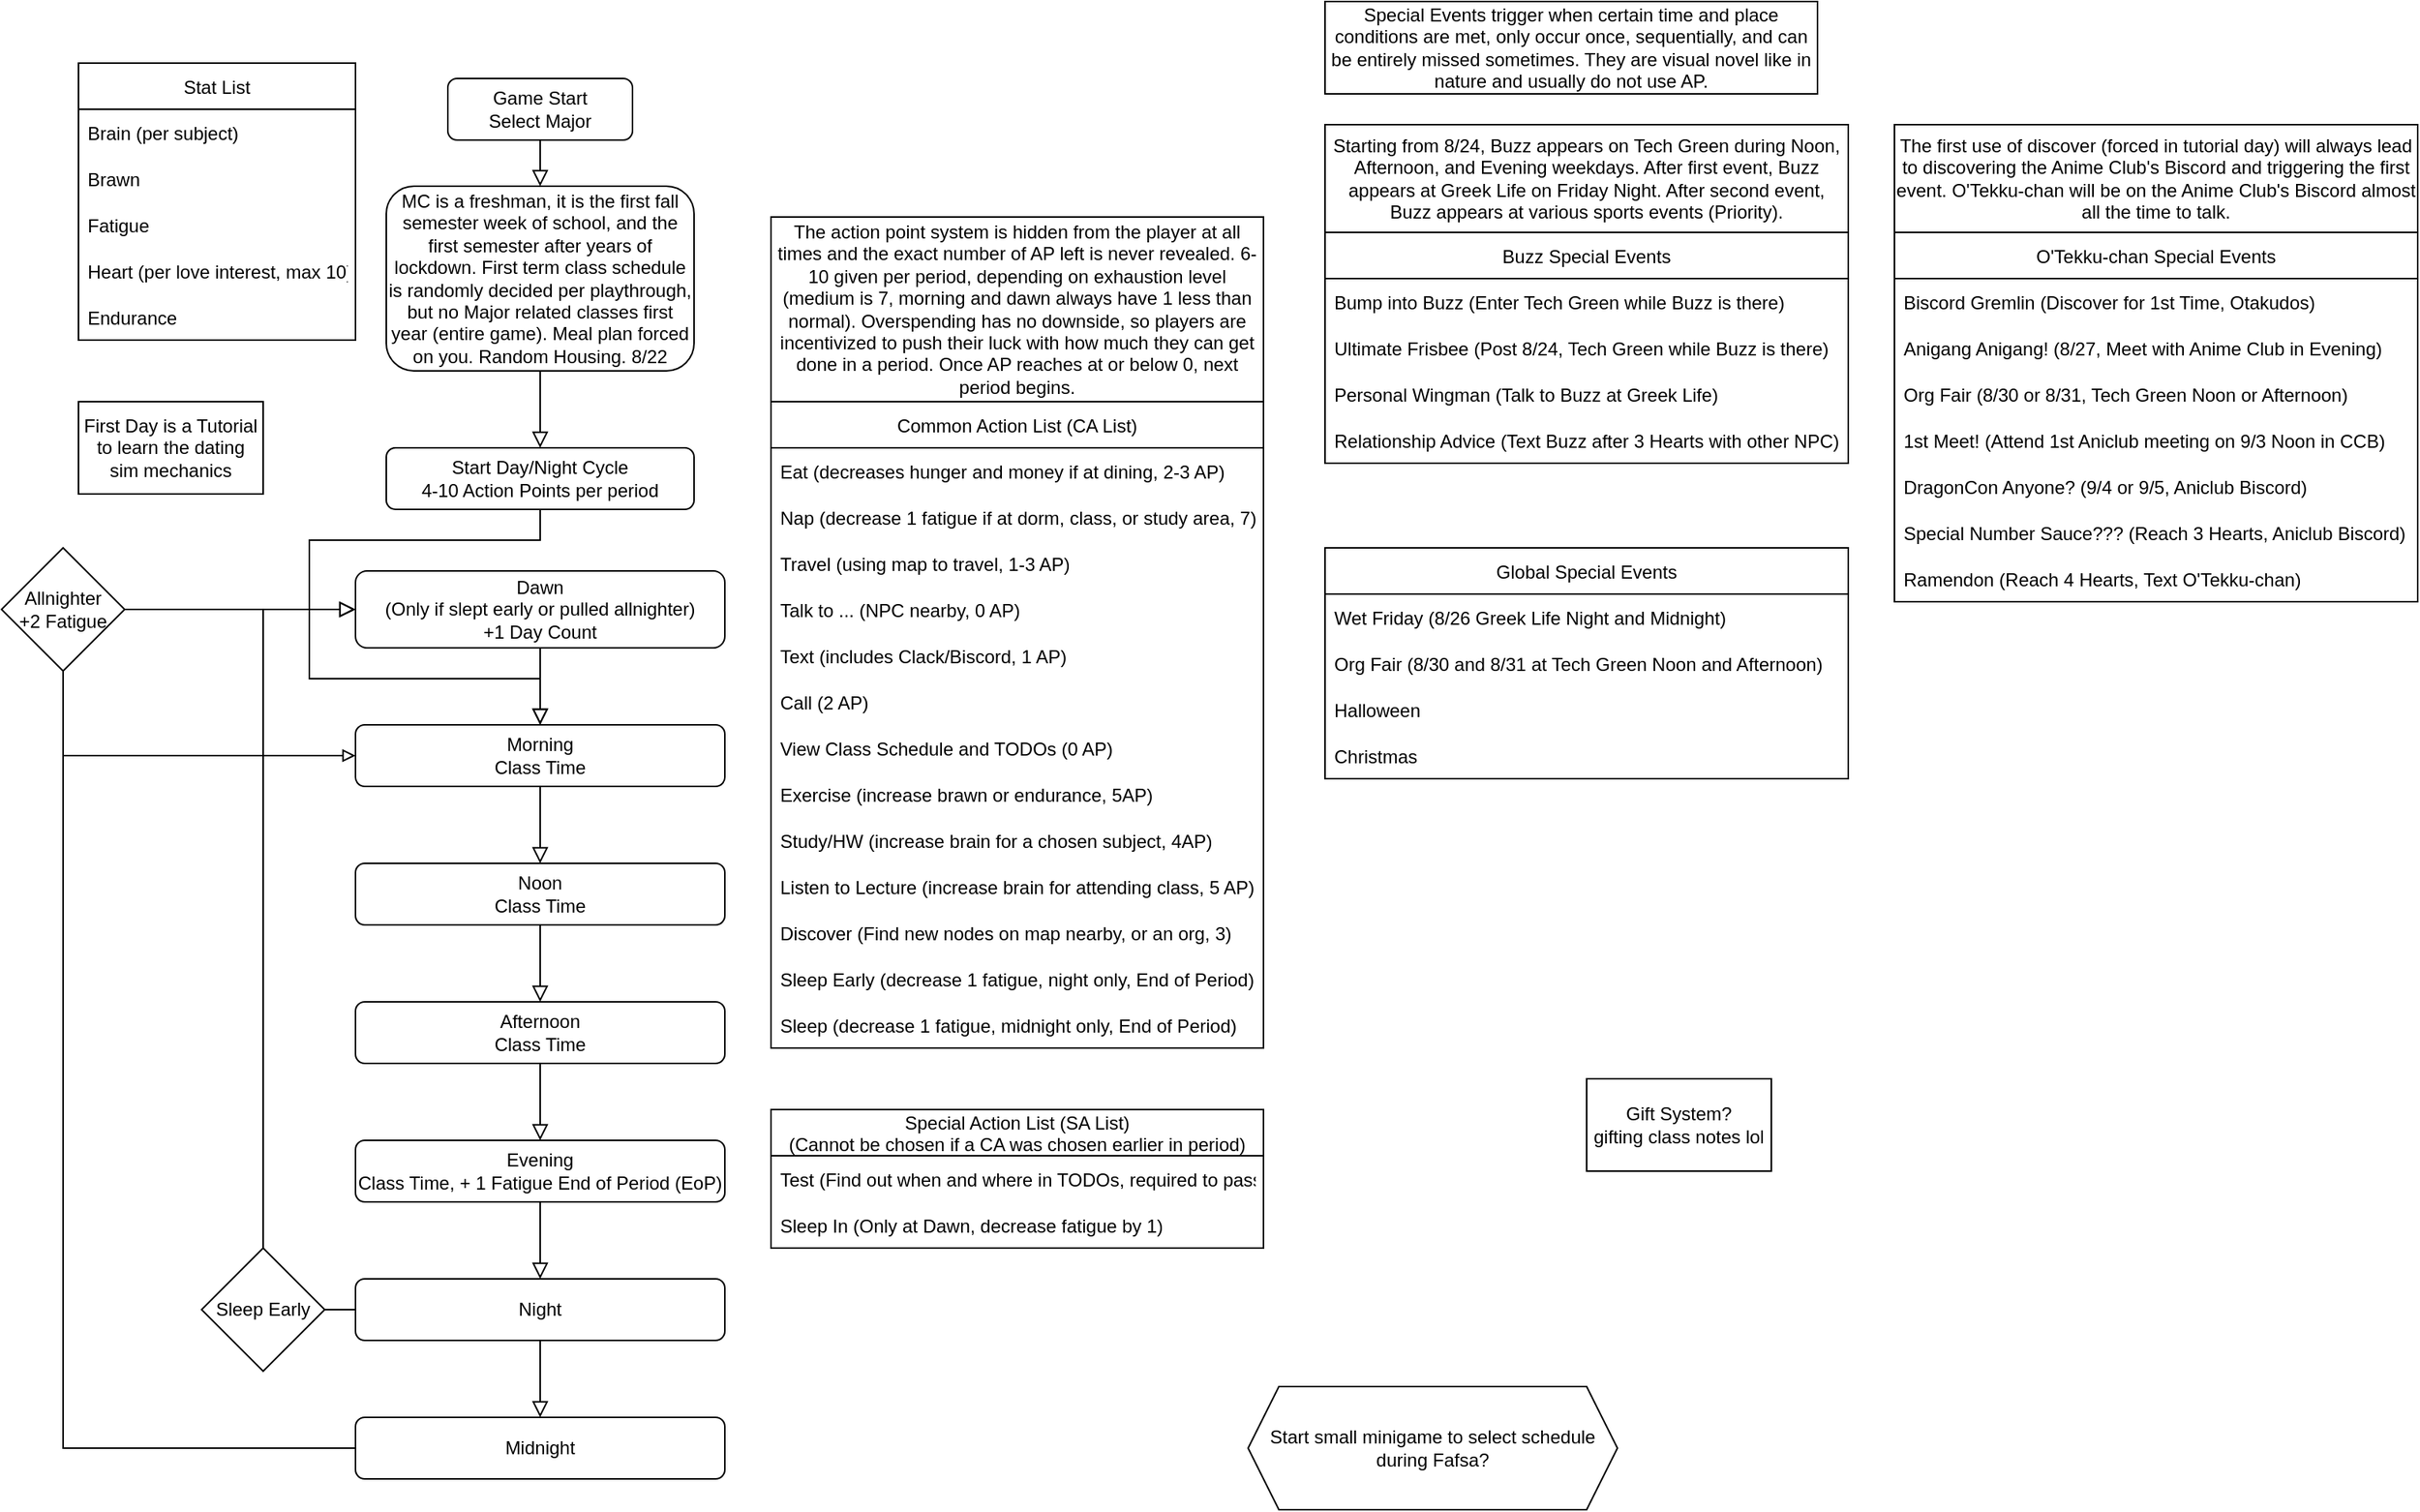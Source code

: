 <mxfile version="20.3.0" type="device" pages="2"><diagram id="C5RBs43oDa-KdzZeNtuy" name="script"><mxGraphModel dx="666" dy="419" grid="1" gridSize="10" guides="1" tooltips="1" connect="1" arrows="1" fold="1" page="1" pageScale="1" pageWidth="827" pageHeight="1169" math="0" shadow="0"><root><mxCell id="WIyWlLk6GJQsqaUBKTNV-0"/><mxCell id="WIyWlLk6GJQsqaUBKTNV-1" parent="WIyWlLk6GJQsqaUBKTNV-0"/><mxCell id="WIyWlLk6GJQsqaUBKTNV-3" value="Game Start&lt;br&gt;Select Major" style="rounded=1;whiteSpace=wrap;html=1;fontSize=12;glass=0;strokeWidth=1;shadow=0;" parent="WIyWlLk6GJQsqaUBKTNV-1" vertex="1"><mxGeometry x="290" y="110" width="120" height="40" as="geometry"/></mxCell><mxCell id="WIyWlLk6GJQsqaUBKTNV-7" value="MC is a freshman, it is the first fall semester week of school, and the first semester after years of lockdown. First term class schedule is randomly decided per playthrough, but no Major related classes first year (entire game). Meal plan forced on you. Random Housing. 8/22" style="rounded=1;whiteSpace=wrap;html=1;fontSize=12;glass=0;strokeWidth=1;shadow=0;" parent="WIyWlLk6GJQsqaUBKTNV-1" vertex="1"><mxGeometry x="250" y="180" width="200" height="120" as="geometry"/></mxCell><mxCell id="g1_C1V0Xu9_uHUz2aOTE-0" value="" style="rounded=0;html=1;jettySize=auto;orthogonalLoop=1;fontSize=11;endArrow=block;endFill=0;endSize=8;strokeWidth=1;shadow=0;labelBackgroundColor=none;edgeStyle=orthogonalEdgeStyle;entryX=0.5;entryY=0;entryDx=0;entryDy=0;exitX=0.5;exitY=1;exitDx=0;exitDy=0;" parent="WIyWlLk6GJQsqaUBKTNV-1" source="WIyWlLk6GJQsqaUBKTNV-7" target="g1_C1V0Xu9_uHUz2aOTE-1" edge="1"><mxGeometry relative="1" as="geometry"><mxPoint x="350" y="290" as="sourcePoint"/><mxPoint x="350" y="340" as="targetPoint"/></mxGeometry></mxCell><mxCell id="g1_C1V0Xu9_uHUz2aOTE-1" value="Start Day/Night Cycle&lt;br&gt;4-10 Action Points per period" style="rounded=1;whiteSpace=wrap;html=1;fontSize=12;glass=0;strokeWidth=1;shadow=0;" parent="WIyWlLk6GJQsqaUBKTNV-1" vertex="1"><mxGeometry x="250" y="350" width="200" height="40" as="geometry"/></mxCell><mxCell id="g1_C1V0Xu9_uHUz2aOTE-4" style="edgeStyle=orthogonalEdgeStyle;rounded=0;orthogonalLoop=1;jettySize=auto;html=1;exitX=0.5;exitY=1;exitDx=0;exitDy=0;entryX=0.5;entryY=0;entryDx=0;entryDy=0;endArrow=block;endFill=0;endSize=8;" parent="WIyWlLk6GJQsqaUBKTNV-1" source="WIyWlLk6GJQsqaUBKTNV-3" target="WIyWlLk6GJQsqaUBKTNV-7" edge="1"><mxGeometry relative="1" as="geometry"><mxPoint x="350" y="160" as="sourcePoint"/></mxGeometry></mxCell><mxCell id="g1_C1V0Xu9_uHUz2aOTE-7" value="Start small minigame to select schedule during Fafsa?" style="shape=hexagon;perimeter=hexagonPerimeter2;whiteSpace=wrap;html=1;fixedSize=1;" parent="WIyWlLk6GJQsqaUBKTNV-1" vertex="1"><mxGeometry x="810" y="960" width="240" height="80" as="geometry"/></mxCell><mxCell id="g1_C1V0Xu9_uHUz2aOTE-8" value="" style="rounded=0;html=1;jettySize=auto;orthogonalLoop=1;fontSize=11;endArrow=block;endFill=0;endSize=8;strokeWidth=1;shadow=0;labelBackgroundColor=none;edgeStyle=orthogonalEdgeStyle;entryX=0.5;entryY=0;entryDx=0;entryDy=0;exitX=0.5;exitY=1;exitDx=0;exitDy=0;" parent="WIyWlLk6GJQsqaUBKTNV-1" source="g1_C1V0Xu9_uHUz2aOTE-1" target="g1_C1V0Xu9_uHUz2aOTE-11" edge="1"><mxGeometry relative="1" as="geometry"><mxPoint x="480" y="400" as="sourcePoint"/><mxPoint x="350" y="430" as="targetPoint"/><Array as="points"><mxPoint x="350" y="410"/><mxPoint x="200" y="410"/><mxPoint x="200" y="500"/><mxPoint x="350" y="500"/></Array></mxGeometry></mxCell><mxCell id="g1_C1V0Xu9_uHUz2aOTE-9" value="Dawn&lt;br&gt;(Only if slept early or pulled allnighter)&lt;br&gt;+1 Day Count" style="rounded=1;whiteSpace=wrap;html=1;fontSize=12;glass=0;strokeWidth=1;shadow=0;" parent="WIyWlLk6GJQsqaUBKTNV-1" vertex="1"><mxGeometry x="230" y="430" width="240" height="50" as="geometry"/></mxCell><mxCell id="g1_C1V0Xu9_uHUz2aOTE-10" value="" style="rounded=0;html=1;jettySize=auto;orthogonalLoop=1;fontSize=11;endArrow=block;endFill=0;endSize=8;strokeWidth=1;shadow=0;labelBackgroundColor=none;edgeStyle=orthogonalEdgeStyle;entryX=0.5;entryY=0;entryDx=0;entryDy=0;exitX=0.5;exitY=1;exitDx=0;exitDy=0;" parent="WIyWlLk6GJQsqaUBKTNV-1" source="g1_C1V0Xu9_uHUz2aOTE-9" target="g1_C1V0Xu9_uHUz2aOTE-11" edge="1"><mxGeometry relative="1" as="geometry"><mxPoint x="450" y="500" as="sourcePoint"/><mxPoint x="350" y="520" as="targetPoint"/></mxGeometry></mxCell><mxCell id="g1_C1V0Xu9_uHUz2aOTE-32" style="edgeStyle=orthogonalEdgeStyle;rounded=0;orthogonalLoop=1;jettySize=auto;html=1;endArrow=none;endFill=0;endSize=8;startArrow=block;startFill=0;" parent="WIyWlLk6GJQsqaUBKTNV-1" source="g1_C1V0Xu9_uHUz2aOTE-11" edge="1"><mxGeometry relative="1" as="geometry"><mxPoint x="40" y="550" as="targetPoint"/></mxGeometry></mxCell><mxCell id="g1_C1V0Xu9_uHUz2aOTE-11" value="Morning&lt;br&gt;Class Time" style="rounded=1;whiteSpace=wrap;html=1;fontSize=12;glass=0;strokeWidth=1;shadow=0;" parent="WIyWlLk6GJQsqaUBKTNV-1" vertex="1"><mxGeometry x="230" y="530" width="240" height="40" as="geometry"/></mxCell><mxCell id="g1_C1V0Xu9_uHUz2aOTE-13" value="" style="rounded=0;html=1;jettySize=auto;orthogonalLoop=1;fontSize=11;endArrow=block;endFill=0;endSize=8;strokeWidth=1;shadow=0;labelBackgroundColor=none;edgeStyle=orthogonalEdgeStyle;entryX=0.5;entryY=0;entryDx=0;entryDy=0;exitX=0.5;exitY=1;exitDx=0;exitDy=0;" parent="WIyWlLk6GJQsqaUBKTNV-1" source="g1_C1V0Xu9_uHUz2aOTE-11" target="g1_C1V0Xu9_uHUz2aOTE-14" edge="1"><mxGeometry relative="1" as="geometry"><mxPoint x="390" y="590" as="sourcePoint"/><mxPoint x="350" y="610" as="targetPoint"/></mxGeometry></mxCell><mxCell id="g1_C1V0Xu9_uHUz2aOTE-14" value="Noon&lt;br&gt;Class Time" style="rounded=1;whiteSpace=wrap;html=1;fontSize=12;glass=0;strokeWidth=1;shadow=0;" parent="WIyWlLk6GJQsqaUBKTNV-1" vertex="1"><mxGeometry x="230" y="620" width="240" height="40" as="geometry"/></mxCell><mxCell id="g1_C1V0Xu9_uHUz2aOTE-15" value="" style="rounded=0;html=1;jettySize=auto;orthogonalLoop=1;fontSize=11;endArrow=block;endFill=0;endSize=8;strokeWidth=1;shadow=0;labelBackgroundColor=none;edgeStyle=orthogonalEdgeStyle;entryX=0.5;entryY=0;entryDx=0;entryDy=0;exitX=0.5;exitY=1;exitDx=0;exitDy=0;" parent="WIyWlLk6GJQsqaUBKTNV-1" source="g1_C1V0Xu9_uHUz2aOTE-14" target="g1_C1V0Xu9_uHUz2aOTE-16" edge="1"><mxGeometry relative="1" as="geometry"><mxPoint x="380" y="670" as="sourcePoint"/><mxPoint x="350" y="700" as="targetPoint"/></mxGeometry></mxCell><mxCell id="g1_C1V0Xu9_uHUz2aOTE-16" value="Afternoon&lt;br&gt;Class Time" style="rounded=1;whiteSpace=wrap;html=1;fontSize=12;glass=0;strokeWidth=1;shadow=0;" parent="WIyWlLk6GJQsqaUBKTNV-1" vertex="1"><mxGeometry x="230" y="710" width="240" height="40" as="geometry"/></mxCell><mxCell id="g1_C1V0Xu9_uHUz2aOTE-18" value="" style="rounded=0;html=1;jettySize=auto;orthogonalLoop=1;fontSize=11;endArrow=block;endFill=0;endSize=8;strokeWidth=1;shadow=0;labelBackgroundColor=none;edgeStyle=orthogonalEdgeStyle;entryX=0.5;entryY=0;entryDx=0;entryDy=0;exitX=0.5;exitY=1;exitDx=0;exitDy=0;" parent="WIyWlLk6GJQsqaUBKTNV-1" source="g1_C1V0Xu9_uHUz2aOTE-16" target="g1_C1V0Xu9_uHUz2aOTE-19" edge="1"><mxGeometry relative="1" as="geometry"><mxPoint x="400" y="760" as="sourcePoint"/><mxPoint x="350" y="790" as="targetPoint"/></mxGeometry></mxCell><mxCell id="g1_C1V0Xu9_uHUz2aOTE-19" value="Evening&lt;br&gt;Class Time, + 1 Fatigue End of Period (EoP)" style="rounded=1;whiteSpace=wrap;html=1;fontSize=12;glass=0;strokeWidth=1;shadow=0;" parent="WIyWlLk6GJQsqaUBKTNV-1" vertex="1"><mxGeometry x="230" y="800" width="240" height="40" as="geometry"/></mxCell><mxCell id="g1_C1V0Xu9_uHUz2aOTE-20" value="" style="rounded=0;html=1;jettySize=auto;orthogonalLoop=1;fontSize=11;endArrow=block;endFill=0;endSize=8;strokeWidth=1;shadow=0;labelBackgroundColor=none;edgeStyle=orthogonalEdgeStyle;entryX=0.5;entryY=0;entryDx=0;entryDy=0;exitX=0.5;exitY=1;exitDx=0;exitDy=0;" parent="WIyWlLk6GJQsqaUBKTNV-1" source="g1_C1V0Xu9_uHUz2aOTE-19" target="g1_C1V0Xu9_uHUz2aOTE-21" edge="1"><mxGeometry relative="1" as="geometry"><mxPoint x="420" y="860" as="sourcePoint"/><mxPoint x="350" y="880" as="targetPoint"/></mxGeometry></mxCell><mxCell id="g1_C1V0Xu9_uHUz2aOTE-25" style="edgeStyle=orthogonalEdgeStyle;rounded=0;orthogonalLoop=1;jettySize=auto;html=1;endArrow=block;endFill=0;endSize=8;startArrow=none;exitX=0.5;exitY=0;exitDx=0;exitDy=0;entryX=0;entryY=0.5;entryDx=0;entryDy=0;" parent="WIyWlLk6GJQsqaUBKTNV-1" source="g1_C1V0Xu9_uHUz2aOTE-27" target="g1_C1V0Xu9_uHUz2aOTE-9" edge="1"><mxGeometry relative="1" as="geometry"><mxPoint x="190" y="470" as="targetPoint"/><Array as="points"><mxPoint x="170" y="455"/></Array></mxGeometry></mxCell><mxCell id="g1_C1V0Xu9_uHUz2aOTE-21" value="Night" style="rounded=1;whiteSpace=wrap;html=1;fontSize=12;glass=0;strokeWidth=1;shadow=0;" parent="WIyWlLk6GJQsqaUBKTNV-1" vertex="1"><mxGeometry x="230" y="890" width="240" height="40" as="geometry"/></mxCell><mxCell id="g1_C1V0Xu9_uHUz2aOTE-22" value="" style="rounded=0;html=1;jettySize=auto;orthogonalLoop=1;fontSize=11;endArrow=block;endFill=0;endSize=8;strokeWidth=1;shadow=0;labelBackgroundColor=none;edgeStyle=orthogonalEdgeStyle;entryX=0.5;entryY=0;entryDx=0;entryDy=0;exitX=0.5;exitY=1;exitDx=0;exitDy=0;" parent="WIyWlLk6GJQsqaUBKTNV-1" source="g1_C1V0Xu9_uHUz2aOTE-21" target="g1_C1V0Xu9_uHUz2aOTE-23" edge="1"><mxGeometry relative="1" as="geometry"><mxPoint x="350" y="940" as="sourcePoint"/><mxPoint x="350" y="980" as="targetPoint"/></mxGeometry></mxCell><mxCell id="g1_C1V0Xu9_uHUz2aOTE-24" style="edgeStyle=orthogonalEdgeStyle;rounded=0;orthogonalLoop=1;jettySize=auto;html=1;endArrow=block;endFill=0;endSize=8;startArrow=none;exitX=1;exitY=0.5;exitDx=0;exitDy=0;" parent="WIyWlLk6GJQsqaUBKTNV-1" source="g1_C1V0Xu9_uHUz2aOTE-26" target="g1_C1V0Xu9_uHUz2aOTE-9" edge="1"><mxGeometry relative="1" as="geometry"><mxPoint x="160" y="455" as="targetPoint"/><Array as="points"><mxPoint x="110" y="455"/><mxPoint x="110" y="455"/></Array></mxGeometry></mxCell><mxCell id="g1_C1V0Xu9_uHUz2aOTE-23" value="Midnight" style="rounded=1;whiteSpace=wrap;html=1;fontSize=12;glass=0;strokeWidth=1;shadow=0;" parent="WIyWlLk6GJQsqaUBKTNV-1" vertex="1"><mxGeometry x="230" y="980" width="240" height="40" as="geometry"/></mxCell><mxCell id="g1_C1V0Xu9_uHUz2aOTE-26" value="Allnighter&lt;br&gt;+2 Fatigue" style="rhombus;whiteSpace=wrap;html=1;" parent="WIyWlLk6GJQsqaUBKTNV-1" vertex="1"><mxGeometry y="415" width="80" height="80" as="geometry"/></mxCell><mxCell id="g1_C1V0Xu9_uHUz2aOTE-29" value="" style="edgeStyle=orthogonalEdgeStyle;rounded=0;orthogonalLoop=1;jettySize=auto;html=1;endArrow=none;endFill=0;endSize=8;entryX=0.5;entryY=1;entryDx=0;entryDy=0;" parent="WIyWlLk6GJQsqaUBKTNV-1" source="g1_C1V0Xu9_uHUz2aOTE-23" target="g1_C1V0Xu9_uHUz2aOTE-26" edge="1"><mxGeometry relative="1" as="geometry"><mxPoint x="10" y="650" as="targetPoint"/><mxPoint x="230" y="1000" as="sourcePoint"/><Array as="points"><mxPoint x="40" y="1000"/></Array></mxGeometry></mxCell><mxCell id="g1_C1V0Xu9_uHUz2aOTE-31" style="edgeStyle=orthogonalEdgeStyle;rounded=0;orthogonalLoop=1;jettySize=auto;html=1;exitX=1;exitY=0.5;exitDx=0;exitDy=0;entryX=0;entryY=0.5;entryDx=0;entryDy=0;endArrow=none;endFill=0;endSize=8;" parent="WIyWlLk6GJQsqaUBKTNV-1" source="g1_C1V0Xu9_uHUz2aOTE-27" target="g1_C1V0Xu9_uHUz2aOTE-21" edge="1"><mxGeometry relative="1" as="geometry"/></mxCell><mxCell id="g1_C1V0Xu9_uHUz2aOTE-27" value="Sleep Early" style="rhombus;whiteSpace=wrap;html=1;" parent="WIyWlLk6GJQsqaUBKTNV-1" vertex="1"><mxGeometry x="130" y="870" width="80" height="80" as="geometry"/></mxCell><mxCell id="8LrqIpoKxctrqNu8dcEE-2" value="Common Action List (CA List)" style="swimlane;fontStyle=0;childLayout=stackLayout;horizontal=1;startSize=30;horizontalStack=0;resizeParent=1;resizeParentMax=0;resizeLast=0;collapsible=1;marginBottom=0;" parent="WIyWlLk6GJQsqaUBKTNV-1" vertex="1"><mxGeometry x="500" y="320" width="320" height="420" as="geometry"/></mxCell><mxCell id="8LrqIpoKxctrqNu8dcEE-3" value="Eat (decreases hunger and money if at dining, 2-3 AP)" style="text;strokeColor=none;fillColor=none;align=left;verticalAlign=middle;spacingLeft=4;spacingRight=4;overflow=hidden;points=[[0,0.5],[1,0.5]];portConstraint=eastwest;rotatable=0;" parent="8LrqIpoKxctrqNu8dcEE-2" vertex="1"><mxGeometry y="30" width="320" height="30" as="geometry"/></mxCell><mxCell id="8LrqIpoKxctrqNu8dcEE-4" value="Nap (decrease 1 fatigue if at dorm, class, or study area, 7)" style="text;strokeColor=none;fillColor=none;align=left;verticalAlign=middle;spacingLeft=4;spacingRight=4;overflow=hidden;points=[[0,0.5],[1,0.5]];portConstraint=eastwest;rotatable=0;" parent="8LrqIpoKxctrqNu8dcEE-2" vertex="1"><mxGeometry y="60" width="320" height="30" as="geometry"/></mxCell><mxCell id="8LrqIpoKxctrqNu8dcEE-5" value="Travel (using map to travel, 1-3 AP)" style="text;strokeColor=none;fillColor=none;align=left;verticalAlign=middle;spacingLeft=4;spacingRight=4;overflow=hidden;points=[[0,0.5],[1,0.5]];portConstraint=eastwest;rotatable=0;" parent="8LrqIpoKxctrqNu8dcEE-2" vertex="1"><mxGeometry y="90" width="320" height="30" as="geometry"/></mxCell><mxCell id="8LrqIpoKxctrqNu8dcEE-104" value="Talk to ... (NPC nearby, 0 AP)" style="text;strokeColor=none;fillColor=none;align=left;verticalAlign=middle;spacingLeft=4;spacingRight=4;overflow=hidden;points=[[0,0.5],[1,0.5]];portConstraint=eastwest;rotatable=0;" parent="8LrqIpoKxctrqNu8dcEE-2" vertex="1"><mxGeometry y="120" width="320" height="30" as="geometry"/></mxCell><mxCell id="8LrqIpoKxctrqNu8dcEE-7" value="Text (includes Clack/Biscord, 1 AP)" style="text;strokeColor=none;fillColor=none;align=left;verticalAlign=middle;spacingLeft=4;spacingRight=4;overflow=hidden;points=[[0,0.5],[1,0.5]];portConstraint=eastwest;rotatable=0;" parent="8LrqIpoKxctrqNu8dcEE-2" vertex="1"><mxGeometry y="150" width="320" height="30" as="geometry"/></mxCell><mxCell id="8LrqIpoKxctrqNu8dcEE-8" value="Call (2 AP)" style="text;strokeColor=none;fillColor=none;align=left;verticalAlign=middle;spacingLeft=4;spacingRight=4;overflow=hidden;points=[[0,0.5],[1,0.5]];portConstraint=eastwest;rotatable=0;" parent="8LrqIpoKxctrqNu8dcEE-2" vertex="1"><mxGeometry y="180" width="320" height="30" as="geometry"/></mxCell><mxCell id="8LrqIpoKxctrqNu8dcEE-11" value="View Class Schedule and TODOs (0 AP)" style="text;strokeColor=none;fillColor=none;align=left;verticalAlign=middle;spacingLeft=4;spacingRight=4;overflow=hidden;points=[[0,0.5],[1,0.5]];portConstraint=eastwest;rotatable=0;" parent="8LrqIpoKxctrqNu8dcEE-2" vertex="1"><mxGeometry y="210" width="320" height="30" as="geometry"/></mxCell><mxCell id="8LrqIpoKxctrqNu8dcEE-6" value="Exercise (increase brawn or endurance, 5AP)" style="text;strokeColor=none;fillColor=none;align=left;verticalAlign=middle;spacingLeft=4;spacingRight=4;overflow=hidden;points=[[0,0.5],[1,0.5]];portConstraint=eastwest;rotatable=0;" parent="8LrqIpoKxctrqNu8dcEE-2" vertex="1"><mxGeometry y="240" width="320" height="30" as="geometry"/></mxCell><mxCell id="8LrqIpoKxctrqNu8dcEE-10" value="Study/HW (increase brain for a chosen subject, 4AP)" style="text;strokeColor=none;fillColor=none;align=left;verticalAlign=middle;spacingLeft=4;spacingRight=4;overflow=hidden;points=[[0,0.5],[1,0.5]];portConstraint=eastwest;rotatable=0;" parent="8LrqIpoKxctrqNu8dcEE-2" vertex="1"><mxGeometry y="270" width="320" height="30" as="geometry"/></mxCell><mxCell id="8LrqIpoKxctrqNu8dcEE-12" value="Listen to Lecture (increase brain for attending class, 5 AP)" style="text;strokeColor=none;fillColor=none;align=left;verticalAlign=middle;spacingLeft=4;spacingRight=4;overflow=hidden;points=[[0,0.5],[1,0.5]];portConstraint=eastwest;rotatable=0;" parent="8LrqIpoKxctrqNu8dcEE-2" vertex="1"><mxGeometry y="300" width="320" height="30" as="geometry"/></mxCell><mxCell id="8LrqIpoKxctrqNu8dcEE-102" value="Discover (Find new nodes on map nearby, or an org, 3)" style="text;strokeColor=none;fillColor=none;align=left;verticalAlign=middle;spacingLeft=4;spacingRight=4;overflow=hidden;points=[[0,0.5],[1,0.5]];portConstraint=eastwest;rotatable=0;" parent="8LrqIpoKxctrqNu8dcEE-2" vertex="1"><mxGeometry y="330" width="320" height="30" as="geometry"/></mxCell><mxCell id="8LrqIpoKxctrqNu8dcEE-14" value="Sleep Early (decrease 1 fatigue, night only, End of Period)" style="text;strokeColor=none;fillColor=none;align=left;verticalAlign=middle;spacingLeft=4;spacingRight=4;overflow=hidden;points=[[0,0.5],[1,0.5]];portConstraint=eastwest;rotatable=0;" parent="8LrqIpoKxctrqNu8dcEE-2" vertex="1"><mxGeometry y="360" width="320" height="30" as="geometry"/></mxCell><mxCell id="8LrqIpoKxctrqNu8dcEE-13" value="Sleep (decrease 1 fatigue, midnight only, End of Period)" style="text;strokeColor=none;fillColor=none;align=left;verticalAlign=middle;spacingLeft=4;spacingRight=4;overflow=hidden;points=[[0,0.5],[1,0.5]];portConstraint=eastwest;rotatable=0;" parent="8LrqIpoKxctrqNu8dcEE-2" vertex="1"><mxGeometry y="390" width="320" height="30" as="geometry"/></mxCell><mxCell id="8LrqIpoKxctrqNu8dcEE-9" value="The action point system is hidden from the player at all times and the exact number of AP left is never revealed. 6-10 given per period, depending on exhaustion level (medium is 7, morning and dawn always have 1 less than normal). Overspending has no downside, so players are incentivized to push their luck with how much they can get done in a period. Once AP reaches at or below 0, next period begins." style="rounded=0;whiteSpace=wrap;html=1;align=center;" parent="WIyWlLk6GJQsqaUBKTNV-1" vertex="1"><mxGeometry x="500" y="200" width="320" height="120" as="geometry"/></mxCell><mxCell id="8LrqIpoKxctrqNu8dcEE-15" value="Special Action List (SA List)&#10;(Cannot be chosen if a CA was chosen earlier in period)" style="swimlane;fontStyle=0;childLayout=stackLayout;horizontal=1;startSize=30;horizontalStack=0;resizeParent=1;resizeParentMax=0;resizeLast=0;collapsible=1;marginBottom=0;" parent="WIyWlLk6GJQsqaUBKTNV-1" vertex="1"><mxGeometry x="500" y="780" width="320" height="90" as="geometry"/></mxCell><mxCell id="8LrqIpoKxctrqNu8dcEE-16" value="Test (Find out when and where in TODOs, required to pass)" style="text;strokeColor=none;fillColor=none;align=left;verticalAlign=middle;spacingLeft=4;spacingRight=4;overflow=hidden;points=[[0,0.5],[1,0.5]];portConstraint=eastwest;rotatable=0;" parent="8LrqIpoKxctrqNu8dcEE-15" vertex="1"><mxGeometry y="30" width="320" height="30" as="geometry"/></mxCell><mxCell id="8LrqIpoKxctrqNu8dcEE-17" value="Sleep In (Only at Dawn, decrease fatigue by 1)" style="text;strokeColor=none;fillColor=none;align=left;verticalAlign=middle;spacingLeft=4;spacingRight=4;overflow=hidden;points=[[0,0.5],[1,0.5]];portConstraint=eastwest;rotatable=0;" parent="8LrqIpoKxctrqNu8dcEE-15" vertex="1"><mxGeometry y="60" width="320" height="30" as="geometry"/></mxCell><mxCell id="8LrqIpoKxctrqNu8dcEE-28" value="Stat List" style="swimlane;fontStyle=0;childLayout=stackLayout;horizontal=1;startSize=30;horizontalStack=0;resizeParent=1;resizeParentMax=0;resizeLast=0;collapsible=1;marginBottom=0;" parent="WIyWlLk6GJQsqaUBKTNV-1" vertex="1"><mxGeometry x="50" y="100" width="180" height="180" as="geometry"/></mxCell><mxCell id="8LrqIpoKxctrqNu8dcEE-29" value="Brain (per subject)" style="text;strokeColor=none;fillColor=none;align=left;verticalAlign=middle;spacingLeft=4;spacingRight=4;overflow=hidden;points=[[0,0.5],[1,0.5]];portConstraint=eastwest;rotatable=0;" parent="8LrqIpoKxctrqNu8dcEE-28" vertex="1"><mxGeometry y="30" width="180" height="30" as="geometry"/></mxCell><mxCell id="8LrqIpoKxctrqNu8dcEE-30" value="Brawn" style="text;strokeColor=none;fillColor=none;align=left;verticalAlign=middle;spacingLeft=4;spacingRight=4;overflow=hidden;points=[[0,0.5],[1,0.5]];portConstraint=eastwest;rotatable=0;" parent="8LrqIpoKxctrqNu8dcEE-28" vertex="1"><mxGeometry y="60" width="180" height="30" as="geometry"/></mxCell><mxCell id="8LrqIpoKxctrqNu8dcEE-31" value="Fatigue" style="text;strokeColor=none;fillColor=none;align=left;verticalAlign=middle;spacingLeft=4;spacingRight=4;overflow=hidden;points=[[0,0.5],[1,0.5]];portConstraint=eastwest;rotatable=0;" parent="8LrqIpoKxctrqNu8dcEE-28" vertex="1"><mxGeometry y="90" width="180" height="30" as="geometry"/></mxCell><mxCell id="8LrqIpoKxctrqNu8dcEE-32" value="Heart (per love interest, max 10)" style="text;strokeColor=none;fillColor=none;align=left;verticalAlign=middle;spacingLeft=4;spacingRight=4;overflow=hidden;points=[[0,0.5],[1,0.5]];portConstraint=eastwest;rotatable=0;" parent="8LrqIpoKxctrqNu8dcEE-28" vertex="1"><mxGeometry y="120" width="180" height="30" as="geometry"/></mxCell><mxCell id="8LrqIpoKxctrqNu8dcEE-103" value="Endurance" style="text;strokeColor=none;fillColor=none;align=left;verticalAlign=middle;spacingLeft=4;spacingRight=4;overflow=hidden;points=[[0,0.5],[1,0.5]];portConstraint=eastwest;rotatable=0;" parent="8LrqIpoKxctrqNu8dcEE-28" vertex="1"><mxGeometry y="150" width="180" height="30" as="geometry"/></mxCell><mxCell id="8LrqIpoKxctrqNu8dcEE-101" value="First Day is a Tutorial to learn the dating sim mechanics" style="rounded=0;whiteSpace=wrap;html=1;" parent="WIyWlLk6GJQsqaUBKTNV-1" vertex="1"><mxGeometry x="50" y="320" width="120" height="60" as="geometry"/></mxCell><mxCell id="8LrqIpoKxctrqNu8dcEE-105" value="Starting from 8/24, Buzz appears on Tech Green during Noon, Afternoon, and Evening weekdays. After first event, Buzz appears at Greek Life on Friday Night. After second event, Buzz appears at various sports events (Priority)." style="rounded=0;whiteSpace=wrap;html=1;align=center;" parent="WIyWlLk6GJQsqaUBKTNV-1" vertex="1"><mxGeometry x="860" y="140" width="340" height="70" as="geometry"/></mxCell><mxCell id="8LrqIpoKxctrqNu8dcEE-106" value="Special Events trigger when certain time and place conditions are met, only occur once, sequentially, and can be entirely missed sometimes. They are visual novel like in nature and usually do not use AP." style="rounded=0;whiteSpace=wrap;html=1;" parent="WIyWlLk6GJQsqaUBKTNV-1" vertex="1"><mxGeometry x="860" y="60" width="320" height="60" as="geometry"/></mxCell><mxCell id="8LrqIpoKxctrqNu8dcEE-107" value="Buzz Special Events" style="swimlane;fontStyle=0;childLayout=stackLayout;horizontal=1;startSize=30;horizontalStack=0;resizeParent=1;resizeParentMax=0;resizeLast=0;collapsible=1;marginBottom=0;" parent="WIyWlLk6GJQsqaUBKTNV-1" vertex="1"><mxGeometry x="860" y="210" width="340" height="150" as="geometry"/></mxCell><mxCell id="8LrqIpoKxctrqNu8dcEE-108" value="Bump into Buzz (Enter Tech Green while Buzz is there)" style="text;strokeColor=none;fillColor=none;align=left;verticalAlign=middle;spacingLeft=4;spacingRight=4;overflow=hidden;points=[[0,0.5],[1,0.5]];portConstraint=eastwest;rotatable=0;" parent="8LrqIpoKxctrqNu8dcEE-107" vertex="1"><mxGeometry y="30" width="340" height="30" as="geometry"/></mxCell><mxCell id="8LrqIpoKxctrqNu8dcEE-111" value="Ultimate Frisbee (Post 8/24, Tech Green while Buzz is there)" style="text;strokeColor=none;fillColor=none;align=left;verticalAlign=middle;spacingLeft=4;spacingRight=4;overflow=hidden;points=[[0,0.5],[1,0.5]];portConstraint=eastwest;rotatable=0;" parent="8LrqIpoKxctrqNu8dcEE-107" vertex="1"><mxGeometry y="60" width="340" height="30" as="geometry"/></mxCell><mxCell id="8LrqIpoKxctrqNu8dcEE-113" value="Personal Wingman (Talk to Buzz at Greek Life)" style="text;strokeColor=none;fillColor=none;align=left;verticalAlign=middle;spacingLeft=4;spacingRight=4;overflow=hidden;points=[[0,0.5],[1,0.5]];portConstraint=eastwest;rotatable=0;" parent="8LrqIpoKxctrqNu8dcEE-107" vertex="1"><mxGeometry y="90" width="340" height="30" as="geometry"/></mxCell><mxCell id="8LrqIpoKxctrqNu8dcEE-112" value="Relationship Advice (Text Buzz after 3 Hearts with other NPC)" style="text;strokeColor=none;fillColor=none;align=left;verticalAlign=middle;spacingLeft=4;spacingRight=4;overflow=hidden;points=[[0,0.5],[1,0.5]];portConstraint=eastwest;rotatable=0;" parent="8LrqIpoKxctrqNu8dcEE-107" vertex="1"><mxGeometry y="120" width="340" height="30" as="geometry"/></mxCell><mxCell id="8LrqIpoKxctrqNu8dcEE-114" value="The first use of discover (forced in tutorial day) will always lead to discovering the Anime Club's Biscord and triggering the first event. O'Tekku-chan will be on the Anime Club's Biscord almost all the time to talk." style="rounded=0;whiteSpace=wrap;html=1;align=center;" parent="WIyWlLk6GJQsqaUBKTNV-1" vertex="1"><mxGeometry x="1230" y="140" width="340" height="70" as="geometry"/></mxCell><mxCell id="8LrqIpoKxctrqNu8dcEE-115" value="O'Tekku-chan Special Events" style="swimlane;fontStyle=0;childLayout=stackLayout;horizontal=1;startSize=30;horizontalStack=0;resizeParent=1;resizeParentMax=0;resizeLast=0;collapsible=1;marginBottom=0;" parent="WIyWlLk6GJQsqaUBKTNV-1" vertex="1"><mxGeometry x="1230" y="210" width="340" height="240" as="geometry"/></mxCell><mxCell id="8LrqIpoKxctrqNu8dcEE-116" value="Biscord Gremlin (Discover for 1st Time, Otakudos)" style="text;strokeColor=none;fillColor=none;align=left;verticalAlign=middle;spacingLeft=4;spacingRight=4;overflow=hidden;points=[[0,0.5],[1,0.5]];portConstraint=eastwest;rotatable=0;" parent="8LrqIpoKxctrqNu8dcEE-115" vertex="1"><mxGeometry y="30" width="340" height="30" as="geometry"/></mxCell><mxCell id="8LrqIpoKxctrqNu8dcEE-117" value="Anigang Anigang! (8/27, Meet with Anime Club in Evening)" style="text;strokeColor=none;fillColor=none;align=left;verticalAlign=middle;spacingLeft=4;spacingRight=4;overflow=hidden;points=[[0,0.5],[1,0.5]];portConstraint=eastwest;rotatable=0;" parent="8LrqIpoKxctrqNu8dcEE-115" vertex="1"><mxGeometry y="60" width="340" height="30" as="geometry"/></mxCell><mxCell id="8LrqIpoKxctrqNu8dcEE-118" value="Org Fair (8/30 or 8/31, Tech Green Noon or Afternoon)" style="text;strokeColor=none;fillColor=none;align=left;verticalAlign=middle;spacingLeft=4;spacingRight=4;overflow=hidden;points=[[0,0.5],[1,0.5]];portConstraint=eastwest;rotatable=0;" parent="8LrqIpoKxctrqNu8dcEE-115" vertex="1"><mxGeometry y="90" width="340" height="30" as="geometry"/></mxCell><mxCell id="8LrqIpoKxctrqNu8dcEE-119" value="1st Meet! (Attend 1st Aniclub meeting on 9/3 Noon in CCB)" style="text;strokeColor=none;fillColor=none;align=left;verticalAlign=middle;spacingLeft=4;spacingRight=4;overflow=hidden;points=[[0,0.5],[1,0.5]];portConstraint=eastwest;rotatable=0;" parent="8LrqIpoKxctrqNu8dcEE-115" vertex="1"><mxGeometry y="120" width="340" height="30" as="geometry"/></mxCell><mxCell id="8LrqIpoKxctrqNu8dcEE-120" value="DragonCon Anyone? (9/4 or 9/5, Aniclub Biscord)" style="text;strokeColor=none;fillColor=none;align=left;verticalAlign=middle;spacingLeft=4;spacingRight=4;overflow=hidden;points=[[0,0.5],[1,0.5]];portConstraint=eastwest;rotatable=0;" parent="8LrqIpoKxctrqNu8dcEE-115" vertex="1"><mxGeometry y="150" width="340" height="30" as="geometry"/></mxCell><mxCell id="8LrqIpoKxctrqNu8dcEE-127" value="Special Number Sauce??? (Reach 3 Hearts, Aniclub Biscord)" style="text;strokeColor=none;fillColor=none;align=left;verticalAlign=middle;spacingLeft=4;spacingRight=4;overflow=hidden;points=[[0,0.5],[1,0.5]];portConstraint=eastwest;rotatable=0;" parent="8LrqIpoKxctrqNu8dcEE-115" vertex="1"><mxGeometry y="180" width="340" height="30" as="geometry"/></mxCell><mxCell id="8LrqIpoKxctrqNu8dcEE-128" value="Ramendon (Reach 4 Hearts, Text O'Tekku-chan)" style="text;strokeColor=none;fillColor=none;align=left;verticalAlign=middle;spacingLeft=4;spacingRight=4;overflow=hidden;points=[[0,0.5],[1,0.5]];portConstraint=eastwest;rotatable=0;" parent="8LrqIpoKxctrqNu8dcEE-115" vertex="1"><mxGeometry y="210" width="340" height="30" as="geometry"/></mxCell><mxCell id="8LrqIpoKxctrqNu8dcEE-121" value="Global Special Events" style="swimlane;fontStyle=0;childLayout=stackLayout;horizontal=1;startSize=30;horizontalStack=0;resizeParent=1;resizeParentMax=0;resizeLast=0;collapsible=1;marginBottom=0;" parent="WIyWlLk6GJQsqaUBKTNV-1" vertex="1"><mxGeometry x="860" y="415" width="340" height="150" as="geometry"/></mxCell><mxCell id="8LrqIpoKxctrqNu8dcEE-123" value="Wet Friday (8/26 Greek Life Night and Midnight)" style="text;strokeColor=none;fillColor=none;align=left;verticalAlign=middle;spacingLeft=4;spacingRight=4;overflow=hidden;points=[[0,0.5],[1,0.5]];portConstraint=eastwest;rotatable=0;" parent="8LrqIpoKxctrqNu8dcEE-121" vertex="1"><mxGeometry y="30" width="340" height="30" as="geometry"/></mxCell><mxCell id="8LrqIpoKxctrqNu8dcEE-122" value="Org Fair (8/30 and 8/31 at Tech Green Noon and Afternoon)" style="text;strokeColor=none;fillColor=none;align=left;verticalAlign=middle;spacingLeft=4;spacingRight=4;overflow=hidden;points=[[0,0.5],[1,0.5]];portConstraint=eastwest;rotatable=0;" parent="8LrqIpoKxctrqNu8dcEE-121" vertex="1"><mxGeometry y="60" width="340" height="30" as="geometry"/></mxCell><mxCell id="8LrqIpoKxctrqNu8dcEE-129" value="Halloween" style="text;strokeColor=none;fillColor=none;align=left;verticalAlign=middle;spacingLeft=4;spacingRight=4;overflow=hidden;points=[[0,0.5],[1,0.5]];portConstraint=eastwest;rotatable=0;" parent="8LrqIpoKxctrqNu8dcEE-121" vertex="1"><mxGeometry y="90" width="340" height="30" as="geometry"/></mxCell><mxCell id="8LrqIpoKxctrqNu8dcEE-130" value="Christmas" style="text;strokeColor=none;fillColor=none;align=left;verticalAlign=middle;spacingLeft=4;spacingRight=4;overflow=hidden;points=[[0,0.5],[1,0.5]];portConstraint=eastwest;rotatable=0;" parent="8LrqIpoKxctrqNu8dcEE-121" vertex="1"><mxGeometry y="120" width="340" height="30" as="geometry"/></mxCell><mxCell id="tTscwf0J9cbq4CSLGh1D-0" value="Gift System?&lt;br&gt;gifting class notes lol" style="rounded=0;whiteSpace=wrap;html=1;" parent="WIyWlLk6GJQsqaUBKTNV-1" vertex="1"><mxGeometry x="1030" y="760" width="120" height="60" as="geometry"/></mxCell></root></mxGraphModel></diagram><diagram id="F-vsoHWB1l-pncZG2D4h" name="intro_faset"><mxGraphModel dx="666" dy="419" grid="1" gridSize="10" guides="1" tooltips="1" connect="1" arrows="1" fold="1" page="1" pageScale="1" pageWidth="850" pageHeight="1100" math="0" shadow="0"><root><mxCell id="0"/><mxCell id="1" parent="0"/><mxCell id="oGQeKo-U_D0EZTg1F8mR-4" style="edgeStyle=orthogonalEdgeStyle;rounded=0;orthogonalLoop=1;jettySize=auto;html=1;entryX=0.5;entryY=0;entryDx=0;entryDy=0;" edge="1" parent="1" source="3e90locyKD7FhlZYbMVY-1" target="qQVrkfAdbuZ4XPSg2nsf-3"><mxGeometry relative="1" as="geometry"/></mxCell><mxCell id="3e90locyKD7FhlZYbMVY-1" value="intro_faset&lt;br&gt;Start" style="rounded=1;whiteSpace=wrap;html=1;" vertex="1" parent="1"><mxGeometry x="220" y="190" width="120" height="60" as="geometry"/></mxCell><mxCell id="oGQeKo-U_D0EZTg1F8mR-5" style="edgeStyle=orthogonalEdgeStyle;rounded=0;orthogonalLoop=1;jettySize=auto;html=1;entryX=0.5;entryY=0;entryDx=0;entryDy=0;" edge="1" parent="1" source="qQVrkfAdbuZ4XPSg2nsf-3" target="qQVrkfAdbuZ4XPSg2nsf-4"><mxGeometry relative="1" as="geometry"/></mxCell><mxCell id="qQVrkfAdbuZ4XPSg2nsf-3" value="Ask for name&lt;br&gt;George or Georgia P Burdell" style="rounded=1;whiteSpace=wrap;html=1;" vertex="1" parent="1"><mxGeometry x="220" y="300" width="120" height="60" as="geometry"/></mxCell><mxCell id="oGQeKo-U_D0EZTg1F8mR-6" style="edgeStyle=orthogonalEdgeStyle;rounded=0;orthogonalLoop=1;jettySize=auto;html=1;" edge="1" parent="1" source="qQVrkfAdbuZ4XPSg2nsf-4" target="oGQeKo-U_D0EZTg1F8mR-1"><mxGeometry relative="1" as="geometry"/></mxCell><mxCell id="qQVrkfAdbuZ4XPSg2nsf-4" value="Ask Major&lt;br&gt;(wont get any major related classes anyways)" style="rounded=1;whiteSpace=wrap;html=1;" vertex="1" parent="1"><mxGeometry x="220" y="410" width="120" height="60" as="geometry"/></mxCell><mxCell id="oGQeKo-U_D0EZTg1F8mR-7" style="edgeStyle=orthogonalEdgeStyle;rounded=0;orthogonalLoop=1;jettySize=auto;html=1;" edge="1" parent="1" source="oGQeKo-U_D0EZTg1F8mR-1" target="oGQeKo-U_D0EZTg1F8mR-2"><mxGeometry relative="1" as="geometry"/></mxCell><mxCell id="oGQeKo-U_D0EZTg1F8mR-1" value="faset schedule selection &lt;br&gt;minigame" style="shape=hexagon;perimeter=hexagonPerimeter2;whiteSpace=wrap;html=1;fixedSize=1;" vertex="1" parent="1"><mxGeometry x="185" y="520" width="190" height="80" as="geometry"/></mxCell><mxCell id="oGQeKo-U_D0EZTg1F8mR-8" style="edgeStyle=orthogonalEdgeStyle;rounded=0;orthogonalLoop=1;jettySize=auto;html=1;entryX=0.5;entryY=0;entryDx=0;entryDy=0;" edge="1" parent="1" source="oGQeKo-U_D0EZTg1F8mR-2" target="oGQeKo-U_D0EZTg1F8mR-3"><mxGeometry relative="1" as="geometry"/></mxCell><mxCell id="oGQeKo-U_D0EZTg1F8mR-2" value="find out where player lives randomly" style="rounded=1;whiteSpace=wrap;html=1;" vertex="1" parent="1"><mxGeometry x="220" y="650" width="120" height="60" as="geometry"/></mxCell><mxCell id="oGQeKo-U_D0EZTg1F8mR-3" value="dismiss player for first day" style="rounded=1;whiteSpace=wrap;html=1;" vertex="1" parent="1"><mxGeometry x="220" y="750" width="120" height="60" as="geometry"/></mxCell></root></mxGraphModel></diagram></mxfile>